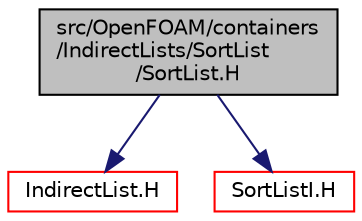 digraph "src/OpenFOAM/containers/IndirectLists/SortList/SortList.H"
{
  bgcolor="transparent";
  edge [fontname="Helvetica",fontsize="10",labelfontname="Helvetica",labelfontsize="10"];
  node [fontname="Helvetica",fontsize="10",shape=record];
  Node1 [label="src/OpenFOAM/containers\l/IndirectLists/SortList\l/SortList.H",height=0.2,width=0.4,color="black", fillcolor="grey75", style="filled" fontcolor="black"];
  Node1 -> Node2 [color="midnightblue",fontsize="10",style="solid",fontname="Helvetica"];
  Node2 [label="IndirectList.H",height=0.2,width=0.4,color="red",URL="$IndirectList_8H.html"];
  Node1 -> Node3 [color="midnightblue",fontsize="10",style="solid",fontname="Helvetica"];
  Node3 [label="SortListI.H",height=0.2,width=0.4,color="red",URL="$SortListI_8H.html"];
}
